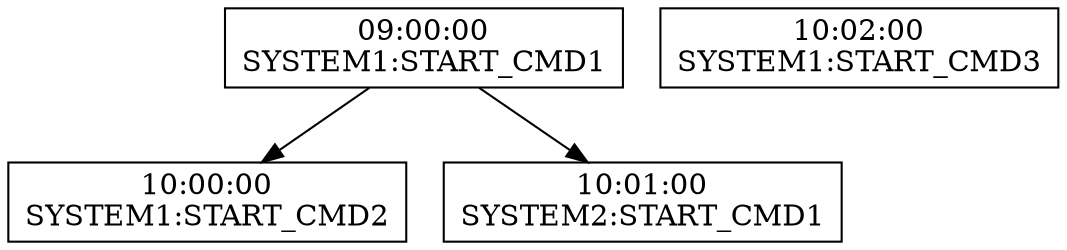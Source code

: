 // something
digraph test {
	1 [label="09:00:00
SYSTEM1:START_CMD1" shape=box]
	2 [label="10:00:00
SYSTEM1:START_CMD2" shape=box]
	3 [label="10:01:00
SYSTEM2:START_CMD1" shape=box]
	4 [label="10:02:00
SYSTEM1:START_CMD3" shape=box]
	1 -> 2
	1 -> 3
}
